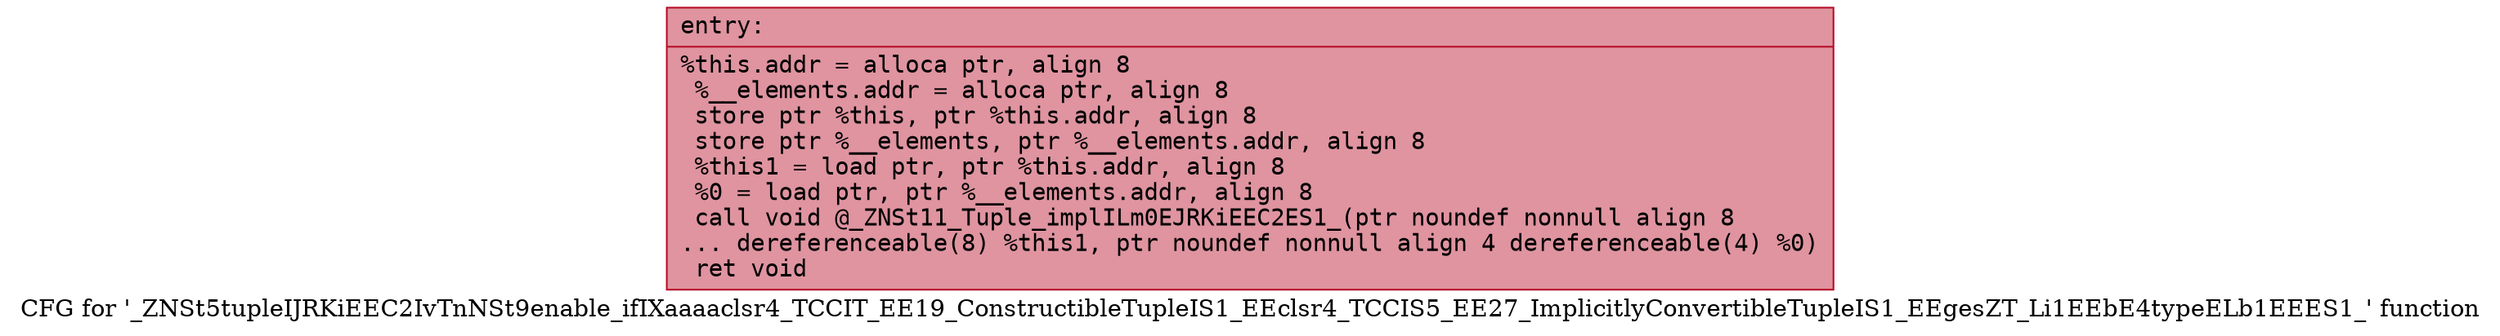 digraph "CFG for '_ZNSt5tupleIJRKiEEC2IvTnNSt9enable_ifIXaaaaclsr4_TCCIT_EE19_ConstructibleTupleIS1_EEclsr4_TCCIS5_EE27_ImplicitlyConvertibleTupleIS1_EEgesZT_Li1EEbE4typeELb1EEES1_' function" {
	label="CFG for '_ZNSt5tupleIJRKiEEC2IvTnNSt9enable_ifIXaaaaclsr4_TCCIT_EE19_ConstructibleTupleIS1_EEclsr4_TCCIS5_EE27_ImplicitlyConvertibleTupleIS1_EEgesZT_Li1EEbE4typeELb1EEES1_' function";

	Node0x55ba30558da0 [shape=record,color="#b70d28ff", style=filled, fillcolor="#b70d2870" fontname="Courier",label="{entry:\l|  %this.addr = alloca ptr, align 8\l  %__elements.addr = alloca ptr, align 8\l  store ptr %this, ptr %this.addr, align 8\l  store ptr %__elements, ptr %__elements.addr, align 8\l  %this1 = load ptr, ptr %this.addr, align 8\l  %0 = load ptr, ptr %__elements.addr, align 8\l  call void @_ZNSt11_Tuple_implILm0EJRKiEEC2ES1_(ptr noundef nonnull align 8\l... dereferenceable(8) %this1, ptr noundef nonnull align 4 dereferenceable(4) %0)\l  ret void\l}"];
}

